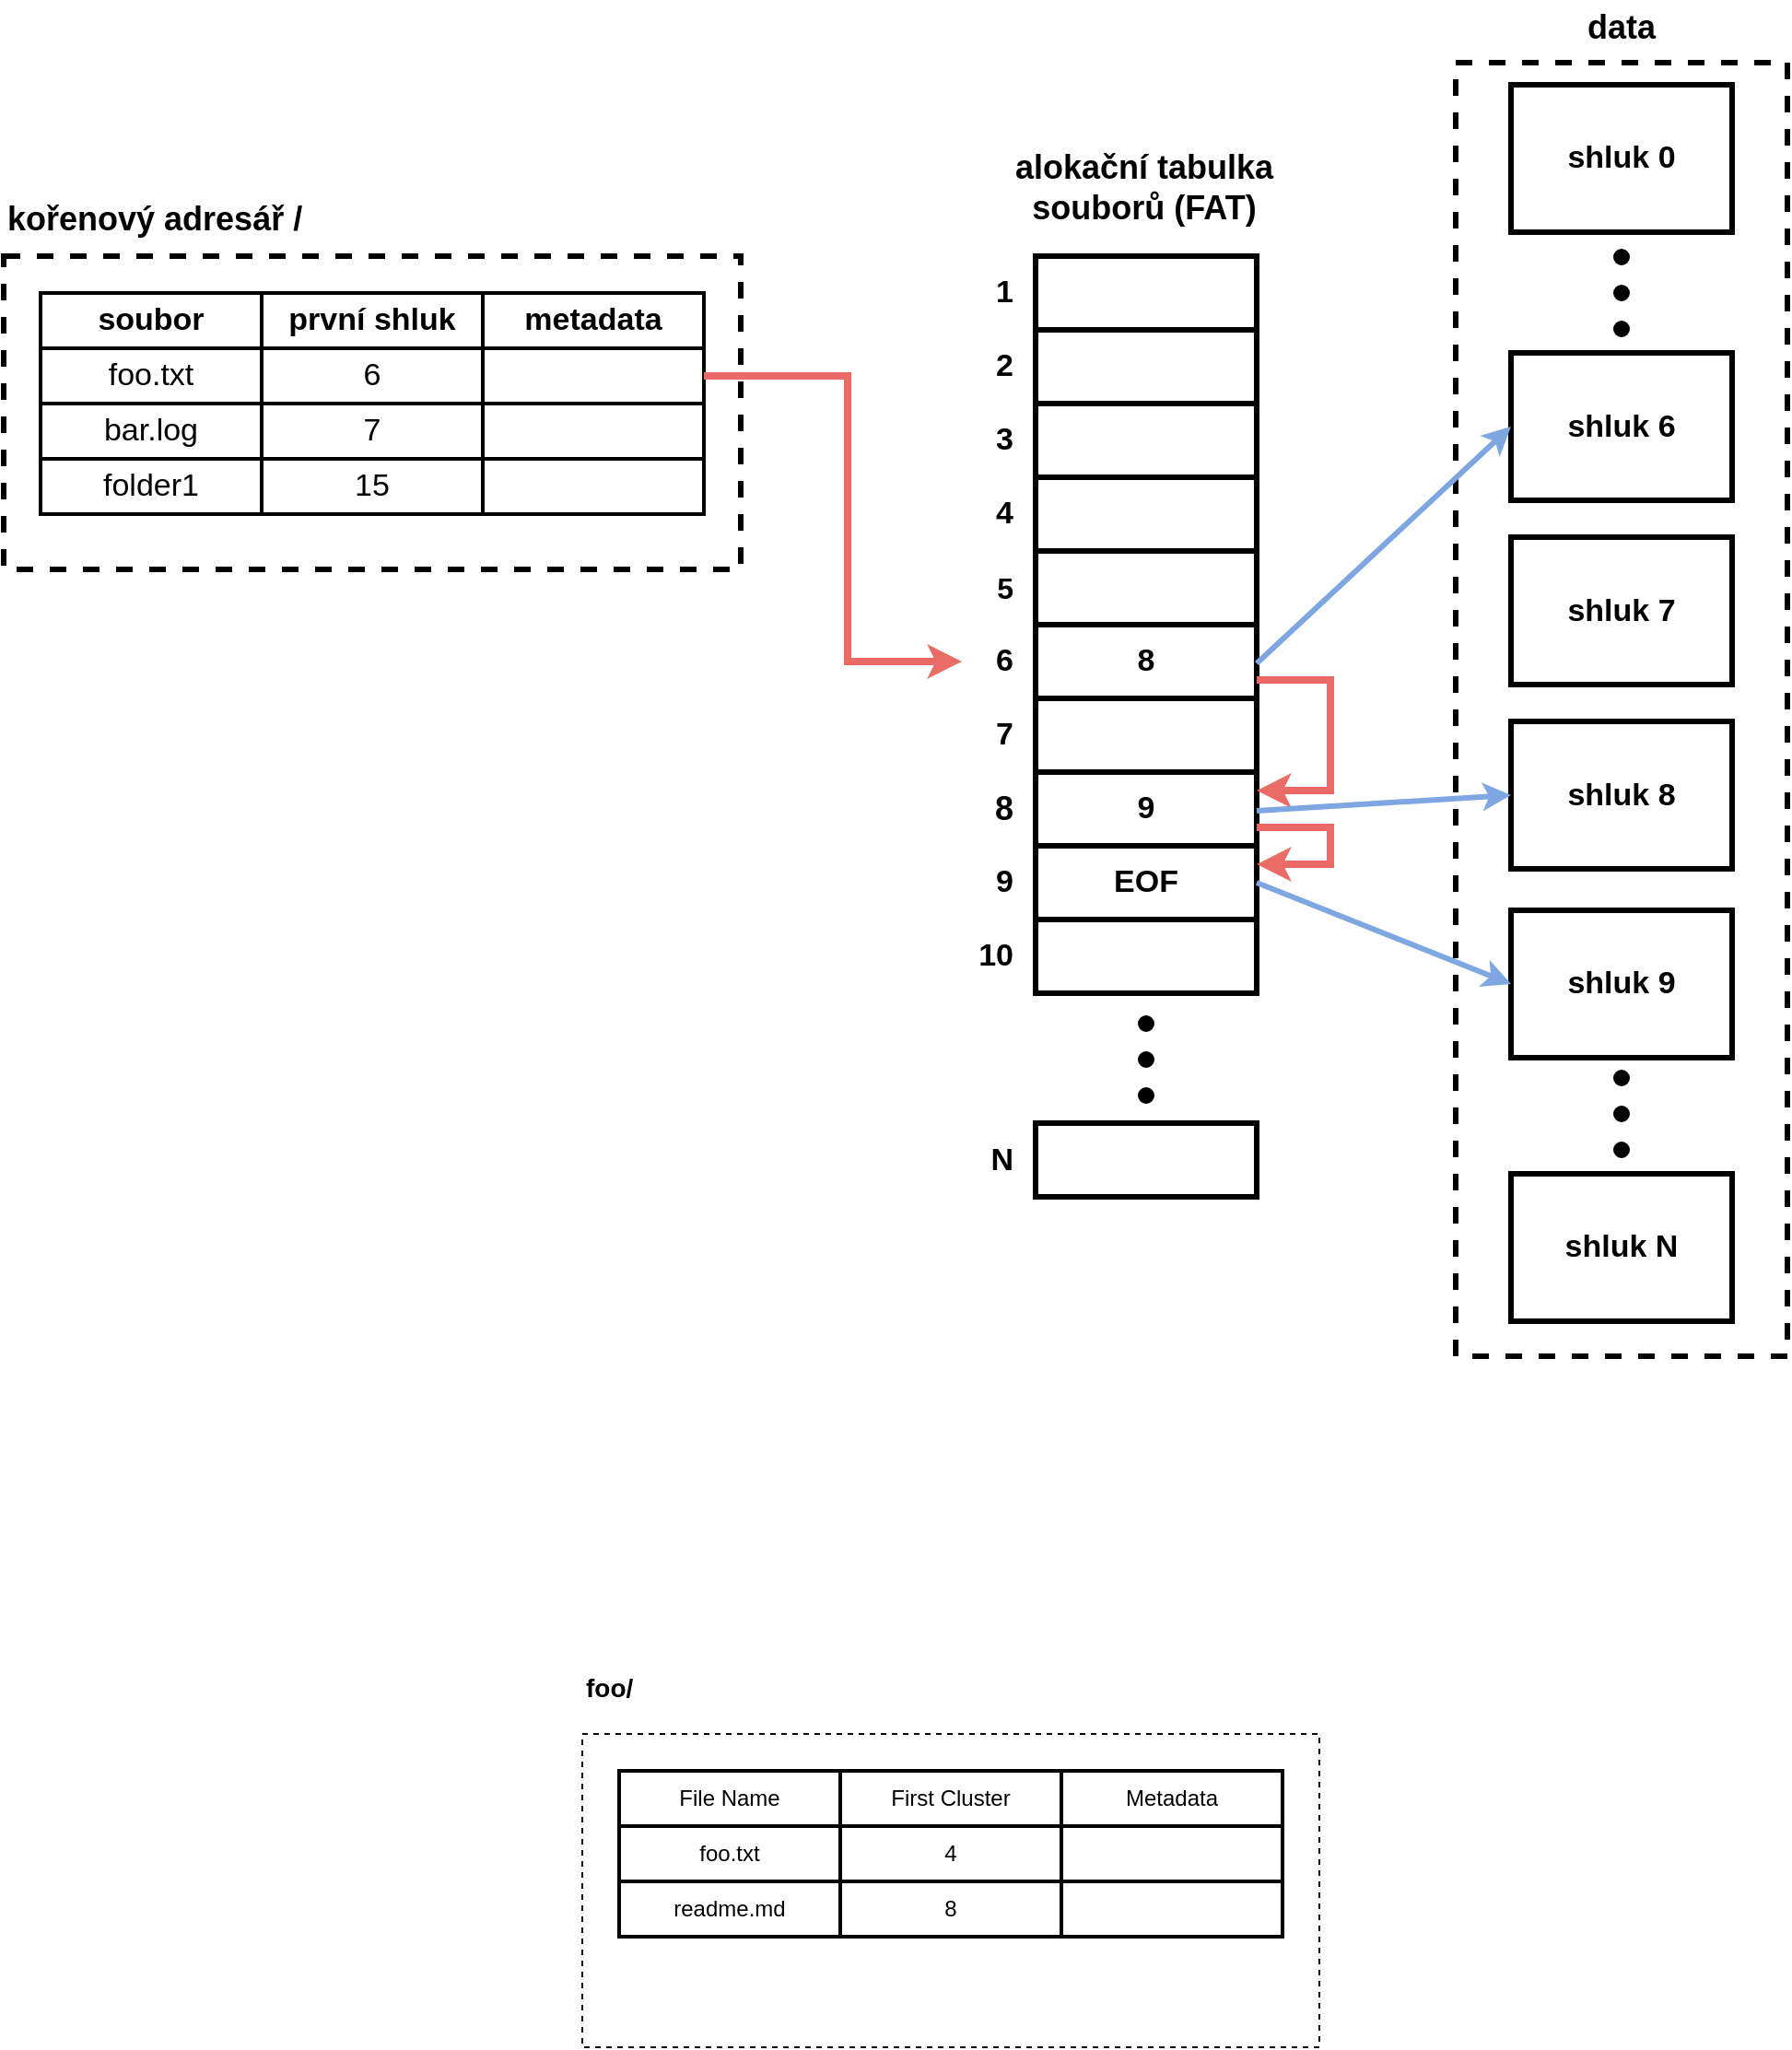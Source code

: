 <mxfile version="26.0.16">
  <diagram name="Page-1" id="M5uj1KW9E68CLk-7lXaE">
    <mxGraphModel dx="1593" dy="929" grid="1" gridSize="10" guides="1" tooltips="1" connect="1" arrows="1" fold="1" page="1" pageScale="1" pageWidth="1169" pageHeight="827" math="0" shadow="0">
      <root>
        <mxCell id="0" />
        <mxCell id="1" parent="0" />
        <mxCell id="NVB8IXSBh6dOVvA6i_su-1" value="" style="rounded=0;whiteSpace=wrap;html=1;dashed=1;strokeWidth=3;" parent="1" vertex="1">
          <mxGeometry x="22" y="159" width="400" height="170" as="geometry" />
        </mxCell>
        <mxCell id="NVB8IXSBh6dOVvA6i_su-3" value="&lt;span style=&quot;font-size: 17px;&quot;&gt;&lt;b&gt;soubor&lt;/b&gt;&lt;/span&gt;" style="rounded=0;whiteSpace=wrap;html=1;strokeWidth=2;" parent="1" vertex="1">
          <mxGeometry x="42" y="179" width="120" height="30" as="geometry" />
        </mxCell>
        <mxCell id="NVB8IXSBh6dOVvA6i_su-4" value="&lt;font style=&quot;font-size: 17px;&quot;&gt;&lt;b style=&quot;&quot;&gt;první shluk&lt;/b&gt;&lt;/font&gt;" style="rounded=0;whiteSpace=wrap;html=1;strokeWidth=2;" parent="1" vertex="1">
          <mxGeometry x="162" y="179" width="120" height="30" as="geometry" />
        </mxCell>
        <mxCell id="NVB8IXSBh6dOVvA6i_su-5" value="&lt;font style=&quot;font-size: 17px;&quot;&gt;&lt;b style=&quot;&quot;&gt;metadata&lt;/b&gt;&lt;/font&gt;" style="rounded=0;whiteSpace=wrap;html=1;strokeWidth=2;" parent="1" vertex="1">
          <mxGeometry x="282" y="179" width="120" height="30" as="geometry" />
        </mxCell>
        <mxCell id="NVB8IXSBh6dOVvA6i_su-6" value="&lt;font style=&quot;font-size: 17px;&quot;&gt;foo.txt&lt;/font&gt;" style="rounded=0;whiteSpace=wrap;html=1;strokeWidth=2;" parent="1" vertex="1">
          <mxGeometry x="42" y="209" width="120" height="30" as="geometry" />
        </mxCell>
        <mxCell id="NVB8IXSBh6dOVvA6i_su-7" value="&lt;font style=&quot;font-size: 17px;&quot;&gt;6&lt;/font&gt;" style="rounded=0;whiteSpace=wrap;html=1;strokeWidth=2;" parent="1" vertex="1">
          <mxGeometry x="162" y="209" width="120" height="30" as="geometry" />
        </mxCell>
        <mxCell id="NVB8IXSBh6dOVvA6i_su-8" value="" style="rounded=0;whiteSpace=wrap;html=1;strokeWidth=2;" parent="1" vertex="1">
          <mxGeometry x="282" y="209" width="120" height="30" as="geometry" />
        </mxCell>
        <mxCell id="NVB8IXSBh6dOVvA6i_su-9" value="" style="rounded=0;whiteSpace=wrap;html=1;strokeWidth=2;" parent="1" vertex="1">
          <mxGeometry x="282" y="239" width="120" height="30" as="geometry" />
        </mxCell>
        <mxCell id="NVB8IXSBh6dOVvA6i_su-10" value="&lt;font style=&quot;font-size: 17px;&quot;&gt;7&lt;/font&gt;" style="rounded=0;whiteSpace=wrap;html=1;strokeWidth=2;" parent="1" vertex="1">
          <mxGeometry x="162" y="239" width="120" height="30" as="geometry" />
        </mxCell>
        <mxCell id="NVB8IXSBh6dOVvA6i_su-11" value="&lt;font style=&quot;font-size: 17px;&quot;&gt;bar.log&lt;/font&gt;" style="rounded=0;whiteSpace=wrap;html=1;strokeWidth=2;" parent="1" vertex="1">
          <mxGeometry x="42" y="239" width="120" height="30" as="geometry" />
        </mxCell>
        <mxCell id="NVB8IXSBh6dOVvA6i_su-12" value="&lt;font style=&quot;font-size: 18px;&quot;&gt;&lt;b style=&quot;&quot;&gt;kořenový adresář /&lt;/b&gt;&lt;/font&gt;" style="text;html=1;align=left;verticalAlign=middle;whiteSpace=wrap;rounded=0;" parent="1" vertex="1">
          <mxGeometry x="22" y="124" width="250" height="30" as="geometry" />
        </mxCell>
        <mxCell id="NVB8IXSBh6dOVvA6i_su-13" value="" style="rounded=0;whiteSpace=wrap;html=1;dashed=1;" parent="1" vertex="1">
          <mxGeometry x="336" y="961" width="400" height="170" as="geometry" />
        </mxCell>
        <mxCell id="NVB8IXSBh6dOVvA6i_su-14" value="File Name" style="rounded=0;whiteSpace=wrap;html=1;strokeWidth=2;" parent="1" vertex="1">
          <mxGeometry x="356" y="981" width="120" height="30" as="geometry" />
        </mxCell>
        <mxCell id="NVB8IXSBh6dOVvA6i_su-15" value="First Cluster" style="rounded=0;whiteSpace=wrap;html=1;strokeWidth=2;" parent="1" vertex="1">
          <mxGeometry x="476" y="981" width="120" height="30" as="geometry" />
        </mxCell>
        <mxCell id="NVB8IXSBh6dOVvA6i_su-16" value="Metadata" style="rounded=0;whiteSpace=wrap;html=1;strokeWidth=2;" parent="1" vertex="1">
          <mxGeometry x="596" y="981" width="120" height="30" as="geometry" />
        </mxCell>
        <mxCell id="NVB8IXSBh6dOVvA6i_su-17" value="foo.txt" style="rounded=0;whiteSpace=wrap;html=1;strokeWidth=2;" parent="1" vertex="1">
          <mxGeometry x="356" y="1011" width="120" height="30" as="geometry" />
        </mxCell>
        <mxCell id="NVB8IXSBh6dOVvA6i_su-18" value="4" style="rounded=0;whiteSpace=wrap;html=1;strokeWidth=2;" parent="1" vertex="1">
          <mxGeometry x="476" y="1011" width="120" height="30" as="geometry" />
        </mxCell>
        <mxCell id="NVB8IXSBh6dOVvA6i_su-19" value="" style="rounded=0;whiteSpace=wrap;html=1;strokeWidth=2;" parent="1" vertex="1">
          <mxGeometry x="596" y="1011" width="120" height="30" as="geometry" />
        </mxCell>
        <mxCell id="NVB8IXSBh6dOVvA6i_su-20" value="" style="rounded=0;whiteSpace=wrap;html=1;strokeWidth=2;" parent="1" vertex="1">
          <mxGeometry x="596" y="1041" width="120" height="30" as="geometry" />
        </mxCell>
        <mxCell id="NVB8IXSBh6dOVvA6i_su-21" value="8" style="rounded=0;whiteSpace=wrap;html=1;strokeWidth=2;" parent="1" vertex="1">
          <mxGeometry x="476" y="1041" width="120" height="30" as="geometry" />
        </mxCell>
        <mxCell id="NVB8IXSBh6dOVvA6i_su-22" value="readme.md" style="rounded=0;whiteSpace=wrap;html=1;strokeWidth=2;" parent="1" vertex="1">
          <mxGeometry x="356" y="1041" width="120" height="30" as="geometry" />
        </mxCell>
        <mxCell id="NVB8IXSBh6dOVvA6i_su-23" value="&lt;font style=&quot;font-size: 14px;&quot;&gt;&lt;b&gt;foo/&lt;/b&gt;&lt;/font&gt;" style="text;html=1;align=left;verticalAlign=middle;whiteSpace=wrap;rounded=0;" parent="1" vertex="1">
          <mxGeometry x="336" y="921" width="250" height="30" as="geometry" />
        </mxCell>
        <mxCell id="NVB8IXSBh6dOVvA6i_su-24" value="" style="rounded=0;whiteSpace=wrap;html=1;strokeWidth=3;" parent="1" vertex="1">
          <mxGeometry x="582" y="159" width="120" height="40" as="geometry" />
        </mxCell>
        <mxCell id="NVB8IXSBh6dOVvA6i_su-25" value="" style="rounded=0;whiteSpace=wrap;html=1;strokeWidth=3;" parent="1" vertex="1">
          <mxGeometry x="582" y="199" width="120" height="40" as="geometry" />
        </mxCell>
        <mxCell id="NVB8IXSBh6dOVvA6i_su-26" value="" style="rounded=0;whiteSpace=wrap;html=1;strokeWidth=3;" parent="1" vertex="1">
          <mxGeometry x="582" y="239" width="120" height="40" as="geometry" />
        </mxCell>
        <mxCell id="NVB8IXSBh6dOVvA6i_su-27" value="" style="rounded=0;whiteSpace=wrap;html=1;strokeWidth=3;" parent="1" vertex="1">
          <mxGeometry x="582" y="279" width="120" height="40" as="geometry" />
        </mxCell>
        <mxCell id="NVB8IXSBh6dOVvA6i_su-28" value="" style="rounded=0;whiteSpace=wrap;html=1;strokeWidth=3;" parent="1" vertex="1">
          <mxGeometry x="582" y="319" width="120" height="40" as="geometry" />
        </mxCell>
        <mxCell id="NVB8IXSBh6dOVvA6i_su-29" value="&lt;font style=&quot;font-size: 17px;&quot;&gt;&lt;b style=&quot;&quot;&gt;8&lt;/b&gt;&lt;/font&gt;" style="rounded=0;whiteSpace=wrap;html=1;strokeWidth=3;" parent="1" vertex="1">
          <mxGeometry x="582" y="359" width="120" height="40" as="geometry" />
        </mxCell>
        <mxCell id="NVB8IXSBh6dOVvA6i_su-30" value="" style="rounded=0;whiteSpace=wrap;html=1;strokeWidth=3;" parent="1" vertex="1">
          <mxGeometry x="582" y="399" width="120" height="40" as="geometry" />
        </mxCell>
        <mxCell id="NVB8IXSBh6dOVvA6i_su-31" value="&lt;font style=&quot;font-size: 17px;&quot;&gt;&lt;b style=&quot;&quot;&gt;9&lt;/b&gt;&lt;/font&gt;" style="rounded=0;whiteSpace=wrap;html=1;strokeWidth=3;" parent="1" vertex="1">
          <mxGeometry x="582" y="439" width="120" height="40" as="geometry" />
        </mxCell>
        <mxCell id="NVB8IXSBh6dOVvA6i_su-32" value="&lt;font style=&quot;font-size: 17px;&quot;&gt;&lt;b style=&quot;&quot;&gt;EOF&lt;/b&gt;&lt;/font&gt;" style="rounded=0;whiteSpace=wrap;html=1;strokeWidth=3;" parent="1" vertex="1">
          <mxGeometry x="582" y="479" width="120" height="40" as="geometry" />
        </mxCell>
        <mxCell id="NVB8IXSBh6dOVvA6i_su-33" value="" style="rounded=0;whiteSpace=wrap;html=1;strokeWidth=3;" parent="1" vertex="1">
          <mxGeometry x="582" y="519" width="120" height="40" as="geometry" />
        </mxCell>
        <mxCell id="NVB8IXSBh6dOVvA6i_su-35" value="" style="rounded=0;whiteSpace=wrap;html=1;strokeWidth=3;" parent="1" vertex="1">
          <mxGeometry x="582" y="629.5" width="120" height="40" as="geometry" />
        </mxCell>
        <mxCell id="NVB8IXSBh6dOVvA6i_su-36" value="&lt;div&gt;&lt;font style=&quot;font-size: 18px;&quot;&gt;&lt;b style=&quot;&quot;&gt;alokační tabulka souborů (FAT)&lt;/b&gt;&lt;/font&gt;&lt;/div&gt;" style="text;html=1;align=center;verticalAlign=middle;whiteSpace=wrap;rounded=0;" parent="1" vertex="1">
          <mxGeometry x="560" y="90" width="162" height="64" as="geometry" />
        </mxCell>
        <mxCell id="NVB8IXSBh6dOVvA6i_su-37" value="&lt;font style=&quot;font-size: 17px;&quot;&gt;&lt;b style=&quot;&quot;&gt;1&lt;/b&gt;&lt;/font&gt;" style="text;html=1;align=right;verticalAlign=middle;whiteSpace=wrap;rounded=0;" parent="1" vertex="1">
          <mxGeometry x="542" y="159" width="30" height="40" as="geometry" />
        </mxCell>
        <mxCell id="NVB8IXSBh6dOVvA6i_su-38" value="&lt;font style=&quot;font-size: 17px;&quot;&gt;&lt;b style=&quot;&quot;&gt;2&lt;/b&gt;&lt;/font&gt;" style="text;html=1;align=right;verticalAlign=middle;whiteSpace=wrap;rounded=0;" parent="1" vertex="1">
          <mxGeometry x="542" y="199" width="30" height="40" as="geometry" />
        </mxCell>
        <mxCell id="NVB8IXSBh6dOVvA6i_su-39" value="&lt;font style=&quot;font-size: 17px;&quot;&gt;&lt;b style=&quot;&quot;&gt;3&lt;/b&gt;&lt;/font&gt;" style="text;html=1;align=right;verticalAlign=middle;whiteSpace=wrap;rounded=0;" parent="1" vertex="1">
          <mxGeometry x="542" y="239" width="30" height="40" as="geometry" />
        </mxCell>
        <mxCell id="NVB8IXSBh6dOVvA6i_su-41" value="&lt;font style=&quot;font-size: 17px;&quot;&gt;&lt;b style=&quot;&quot;&gt;4&lt;/b&gt;&lt;/font&gt;" style="text;html=1;align=right;verticalAlign=middle;whiteSpace=wrap;rounded=0;" parent="1" vertex="1">
          <mxGeometry x="542" y="279" width="30" height="40" as="geometry" />
        </mxCell>
        <mxCell id="NVB8IXSBh6dOVvA6i_su-42" value="&lt;font style=&quot;font-size: 16px;&quot;&gt;&lt;b style=&quot;&quot;&gt;5&lt;/b&gt;&lt;/font&gt;" style="text;html=1;align=right;verticalAlign=middle;whiteSpace=wrap;rounded=0;" parent="1" vertex="1">
          <mxGeometry x="542" y="319" width="30" height="40" as="geometry" />
        </mxCell>
        <mxCell id="NVB8IXSBh6dOVvA6i_su-43" value="&lt;font style=&quot;font-size: 17px;&quot;&gt;&lt;b style=&quot;&quot;&gt;6&lt;/b&gt;&lt;/font&gt;" style="text;html=1;align=right;verticalAlign=middle;whiteSpace=wrap;rounded=0;" parent="1" vertex="1">
          <mxGeometry x="542" y="359" width="30" height="40" as="geometry" />
        </mxCell>
        <mxCell id="NVB8IXSBh6dOVvA6i_su-44" value="&lt;font style=&quot;font-size: 17px;&quot;&gt;&lt;b style=&quot;&quot;&gt;7&lt;/b&gt;&lt;/font&gt;" style="text;html=1;align=right;verticalAlign=middle;whiteSpace=wrap;rounded=0;" parent="1" vertex="1">
          <mxGeometry x="542" y="399" width="30" height="40" as="geometry" />
        </mxCell>
        <mxCell id="NVB8IXSBh6dOVvA6i_su-45" value="&lt;b&gt;&lt;font style=&quot;font-size: 18px;&quot;&gt;8&lt;/font&gt;&lt;/b&gt;" style="text;html=1;align=right;verticalAlign=middle;whiteSpace=wrap;rounded=0;" parent="1" vertex="1">
          <mxGeometry x="542" y="439" width="30" height="40" as="geometry" />
        </mxCell>
        <mxCell id="NVB8IXSBh6dOVvA6i_su-46" value="&lt;font style=&quot;font-size: 17px;&quot;&gt;&lt;b style=&quot;&quot;&gt;9&lt;/b&gt;&lt;/font&gt;" style="text;html=1;align=right;verticalAlign=middle;whiteSpace=wrap;rounded=0;" parent="1" vertex="1">
          <mxGeometry x="542" y="479" width="30" height="40" as="geometry" />
        </mxCell>
        <mxCell id="NVB8IXSBh6dOVvA6i_su-47" value="&lt;font style=&quot;font-size: 17px;&quot;&gt;&lt;b style=&quot;&quot;&gt;10&lt;/b&gt;&lt;/font&gt;" style="text;html=1;align=right;verticalAlign=middle;whiteSpace=wrap;rounded=0;" parent="1" vertex="1">
          <mxGeometry x="542" y="519" width="30" height="40" as="geometry" />
        </mxCell>
        <mxCell id="NVB8IXSBh6dOVvA6i_su-49" value="&lt;font style=&quot;font-size: 17px;&quot;&gt;&lt;b style=&quot;&quot;&gt;N&lt;/b&gt;&lt;/font&gt;" style="text;html=1;align=right;verticalAlign=middle;whiteSpace=wrap;rounded=0;" parent="1" vertex="1">
          <mxGeometry x="542" y="629.5" width="30" height="40" as="geometry" />
        </mxCell>
        <mxCell id="NVB8IXSBh6dOVvA6i_su-55" value="" style="endArrow=classic;html=1;rounded=0;exitX=1;exitY=0.5;exitDx=0;exitDy=0;entryX=0;entryY=0.5;entryDx=0;entryDy=0;strokeColor=#EA6B66;strokeWidth=4;" parent="1" source="NVB8IXSBh6dOVvA6i_su-8" target="NVB8IXSBh6dOVvA6i_su-43" edge="1">
          <mxGeometry width="50" height="50" relative="1" as="geometry">
            <mxPoint x="402" y="429" as="sourcePoint" />
            <mxPoint x="452" y="379" as="targetPoint" />
            <Array as="points">
              <mxPoint x="480" y="224" />
              <mxPoint x="480" y="379" />
            </Array>
          </mxGeometry>
        </mxCell>
        <mxCell id="NVB8IXSBh6dOVvA6i_su-57" value="" style="endArrow=classic;html=1;rounded=0;exitX=1;exitY=0.75;exitDx=0;exitDy=0;entryX=1;entryY=0.25;entryDx=0;entryDy=0;strokeWidth=4;fillColor=#f8cecc;strokeColor=#EA6B66;" parent="1" source="NVB8IXSBh6dOVvA6i_su-29" target="NVB8IXSBh6dOVvA6i_su-31" edge="1">
          <mxGeometry width="50" height="50" relative="1" as="geometry">
            <mxPoint x="682" y="429" as="sourcePoint" />
            <mxPoint x="732" y="379" as="targetPoint" />
            <Array as="points">
              <mxPoint x="742" y="389" />
              <mxPoint x="742" y="449" />
            </Array>
          </mxGeometry>
        </mxCell>
        <mxCell id="NVB8IXSBh6dOVvA6i_su-58" value="" style="endArrow=classic;html=1;rounded=0;exitX=1;exitY=0.75;exitDx=0;exitDy=0;strokeWidth=4;strokeColor=#EA6B66;entryX=1;entryY=0.25;entryDx=0;entryDy=0;" parent="1" source="NVB8IXSBh6dOVvA6i_su-31" target="NVB8IXSBh6dOVvA6i_su-32" edge="1">
          <mxGeometry width="50" height="50" relative="1" as="geometry">
            <mxPoint x="712" y="469" as="sourcePoint" />
            <mxPoint x="710" y="500" as="targetPoint" />
            <Array as="points">
              <mxPoint x="742" y="469" />
              <mxPoint x="742" y="489" />
            </Array>
          </mxGeometry>
        </mxCell>
        <mxCell id="NVB8IXSBh6dOVvA6i_su-59" value="" style="rounded=0;whiteSpace=wrap;html=1;dashed=1;strokeWidth=3;" parent="1" vertex="1">
          <mxGeometry x="810" y="54" width="180" height="702" as="geometry" />
        </mxCell>
        <mxCell id="NVB8IXSBh6dOVvA6i_su-61" value="&lt;font style=&quot;font-size: 17px;&quot;&gt;&lt;b&gt;shluk&lt;/b&gt;&lt;b style=&quot;&quot;&gt;&amp;nbsp;6&lt;/b&gt;&lt;/font&gt;" style="rounded=0;whiteSpace=wrap;html=1;strokeWidth=3;" parent="1" vertex="1">
          <mxGeometry x="840" y="211.5" width="120" height="80" as="geometry" />
        </mxCell>
        <mxCell id="NVB8IXSBh6dOVvA6i_su-62" value="&lt;font style=&quot;font-size: 17px;&quot;&gt;&lt;b&gt;shluk&lt;/b&gt;&lt;b style=&quot;&quot;&gt;&amp;nbsp;7&lt;/b&gt;&lt;/font&gt;" style="rounded=0;whiteSpace=wrap;html=1;strokeWidth=3;" parent="1" vertex="1">
          <mxGeometry x="840" y="311.5" width="120" height="80" as="geometry" />
        </mxCell>
        <mxCell id="NVB8IXSBh6dOVvA6i_su-63" value="&lt;font style=&quot;font-size: 17px;&quot;&gt;&lt;b&gt;shluk&lt;/b&gt;&lt;b style=&quot;&quot;&gt;&amp;nbsp;8&lt;/b&gt;&lt;/font&gt;" style="rounded=0;whiteSpace=wrap;html=1;strokeWidth=3;" parent="1" vertex="1">
          <mxGeometry x="840" y="411.5" width="120" height="80" as="geometry" />
        </mxCell>
        <mxCell id="NVB8IXSBh6dOVvA6i_su-64" value="&lt;font style=&quot;font-size: 17px;&quot;&gt;&lt;b&gt;shluk&lt;/b&gt;&lt;b style=&quot;&quot;&gt;&amp;nbsp;9&lt;/b&gt;&lt;/font&gt;" style="rounded=0;whiteSpace=wrap;html=1;strokeWidth=3;" parent="1" vertex="1">
          <mxGeometry x="840" y="514" width="120" height="80" as="geometry" />
        </mxCell>
        <mxCell id="NVB8IXSBh6dOVvA6i_su-65" value="&lt;font style=&quot;font-size: 17px;&quot;&gt;&lt;b&gt;shluk&lt;/b&gt;&lt;b style=&quot;&quot;&gt;&amp;nbsp;N&lt;/b&gt;&lt;/font&gt;" style="rounded=0;whiteSpace=wrap;html=1;strokeWidth=3;" parent="1" vertex="1">
          <mxGeometry x="840" y="657" width="120" height="80" as="geometry" />
        </mxCell>
        <mxCell id="NVB8IXSBh6dOVvA6i_su-66" value="" style="endArrow=classic;html=1;rounded=0;entryX=0;entryY=0.5;entryDx=0;entryDy=0;strokeColor=#7EA6E0;strokeWidth=3;" parent="1" target="NVB8IXSBh6dOVvA6i_su-61" edge="1">
          <mxGeometry width="50" height="50" relative="1" as="geometry">
            <mxPoint x="702" y="380" as="sourcePoint" />
            <mxPoint x="752" y="249" as="targetPoint" />
          </mxGeometry>
        </mxCell>
        <mxCell id="NVB8IXSBh6dOVvA6i_su-67" value="" style="endArrow=classic;html=1;rounded=0;entryX=0;entryY=0.5;entryDx=0;entryDy=0;strokeColor=#7EA6E0;strokeWidth=3;" parent="1" target="NVB8IXSBh6dOVvA6i_su-63" edge="1">
          <mxGeometry width="50" height="50" relative="1" as="geometry">
            <mxPoint x="702" y="460" as="sourcePoint" />
            <mxPoint x="942" y="299" as="targetPoint" />
          </mxGeometry>
        </mxCell>
        <mxCell id="NVB8IXSBh6dOVvA6i_su-68" value="" style="endArrow=classic;html=1;rounded=0;entryX=0;entryY=0.5;entryDx=0;entryDy=0;strokeColor=#7EA6E0;strokeWidth=3;exitX=1;exitY=0.5;exitDx=0;exitDy=0;" parent="1" source="NVB8IXSBh6dOVvA6i_su-32" target="NVB8IXSBh6dOVvA6i_su-64" edge="1">
          <mxGeometry width="50" height="50" relative="1" as="geometry">
            <mxPoint x="702" y="459" as="sourcePoint" />
            <mxPoint x="942" y="399" as="targetPoint" />
          </mxGeometry>
        </mxCell>
        <mxCell id="NVB8IXSBh6dOVvA6i_su-73" value="&lt;font style=&quot;font-size: 17px;&quot;&gt;&lt;b style=&quot;&quot;&gt;shluk 0&lt;/b&gt;&lt;/font&gt;" style="rounded=0;whiteSpace=wrap;html=1;strokeWidth=3;" parent="1" vertex="1">
          <mxGeometry x="840" y="66" width="120" height="80" as="geometry" />
        </mxCell>
        <mxCell id="NVB8IXSBh6dOVvA6i_su-77" value="" style="verticalLabelPosition=bottom;shadow=0;dashed=0;align=center;html=1;verticalAlign=top;shape=mxgraph.electrical.logic_gates.inverting_contact;fillColor=#000000;" parent="1" vertex="1">
          <mxGeometry x="895" y="600" width="10" height="10" as="geometry" />
        </mxCell>
        <mxCell id="NVB8IXSBh6dOVvA6i_su-78" value="" style="verticalLabelPosition=bottom;shadow=0;dashed=0;align=center;html=1;verticalAlign=top;shape=mxgraph.electrical.logic_gates.inverting_contact;fillColor=#000000;" parent="1" vertex="1">
          <mxGeometry x="895" y="639" width="10" height="10" as="geometry" />
        </mxCell>
        <mxCell id="NVB8IXSBh6dOVvA6i_su-79" value="" style="verticalLabelPosition=bottom;shadow=0;dashed=0;align=center;html=1;verticalAlign=top;shape=mxgraph.electrical.logic_gates.inverting_contact;fillColor=#000000;" parent="1" vertex="1">
          <mxGeometry x="895" y="619.5" width="10" height="10" as="geometry" />
        </mxCell>
        <mxCell id="NVB8IXSBh6dOVvA6i_su-80" value="&lt;font style=&quot;font-size: 17px;&quot;&gt;folder1&lt;/font&gt;" style="rounded=0;whiteSpace=wrap;html=1;strokeWidth=2;" parent="1" vertex="1">
          <mxGeometry x="42" y="269" width="120" height="30" as="geometry" />
        </mxCell>
        <mxCell id="NVB8IXSBh6dOVvA6i_su-81" value="&lt;font style=&quot;font-size: 17px;&quot;&gt;15&lt;/font&gt;" style="rounded=0;whiteSpace=wrap;html=1;strokeWidth=2;" parent="1" vertex="1">
          <mxGeometry x="162" y="269" width="120" height="30" as="geometry" />
        </mxCell>
        <mxCell id="NVB8IXSBh6dOVvA6i_su-82" value="" style="rounded=0;whiteSpace=wrap;html=1;strokeWidth=2;" parent="1" vertex="1">
          <mxGeometry x="282" y="269" width="120" height="30" as="geometry" />
        </mxCell>
        <mxCell id="NVB8IXSBh6dOVvA6i_su-84" value="&lt;font style=&quot;font-size: 18px;&quot;&gt;&lt;b style=&quot;&quot;&gt;data&lt;/b&gt;&lt;/font&gt;" style="text;html=1;align=center;verticalAlign=middle;whiteSpace=wrap;rounded=0;" parent="1" vertex="1">
          <mxGeometry x="873" y="20" width="54" height="30" as="geometry" />
        </mxCell>
        <mxCell id="NVB8IXSBh6dOVvA6i_su-85" value="" style="verticalLabelPosition=bottom;shadow=0;dashed=0;align=center;html=1;verticalAlign=top;shape=mxgraph.electrical.logic_gates.inverting_contact;fillColor=#000000;" parent="1" vertex="1">
          <mxGeometry x="895" y="154.5" width="10" height="10" as="geometry" />
        </mxCell>
        <mxCell id="NVB8IXSBh6dOVvA6i_su-86" value="" style="verticalLabelPosition=bottom;shadow=0;dashed=0;align=center;html=1;verticalAlign=top;shape=mxgraph.electrical.logic_gates.inverting_contact;fillColor=#000000;" parent="1" vertex="1">
          <mxGeometry x="895" y="193.5" width="10" height="10" as="geometry" />
        </mxCell>
        <mxCell id="NVB8IXSBh6dOVvA6i_su-87" value="" style="verticalLabelPosition=bottom;shadow=0;dashed=0;align=center;html=1;verticalAlign=top;shape=mxgraph.electrical.logic_gates.inverting_contact;fillColor=#000000;" parent="1" vertex="1">
          <mxGeometry x="895" y="174" width="10" height="10" as="geometry" />
        </mxCell>
        <mxCell id="NVB8IXSBh6dOVvA6i_su-88" value="" style="verticalLabelPosition=bottom;shadow=0;dashed=0;align=center;html=1;verticalAlign=top;shape=mxgraph.electrical.logic_gates.inverting_contact;fillColor=#000000;" parent="1" vertex="1">
          <mxGeometry x="637" y="570.5" width="10" height="10" as="geometry" />
        </mxCell>
        <mxCell id="NVB8IXSBh6dOVvA6i_su-89" value="" style="verticalLabelPosition=bottom;shadow=0;dashed=0;align=center;html=1;verticalAlign=top;shape=mxgraph.electrical.logic_gates.inverting_contact;fillColor=#000000;" parent="1" vertex="1">
          <mxGeometry x="637" y="609.5" width="10" height="10" as="geometry" />
        </mxCell>
        <mxCell id="NVB8IXSBh6dOVvA6i_su-90" value="" style="verticalLabelPosition=bottom;shadow=0;dashed=0;align=center;html=1;verticalAlign=top;shape=mxgraph.electrical.logic_gates.inverting_contact;fillColor=#000000;" parent="1" vertex="1">
          <mxGeometry x="637" y="590" width="10" height="10" as="geometry" />
        </mxCell>
      </root>
    </mxGraphModel>
  </diagram>
</mxfile>
